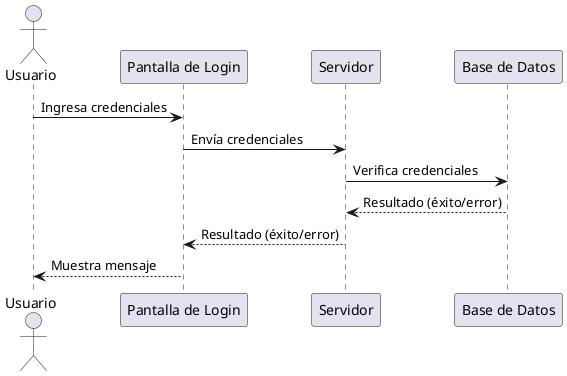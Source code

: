 @startuml "Diagrama"
actor Usuario
participant "Pantalla de Login" as Login
participant Servidor
participant "Base de Datos" as DB

Usuario -> Login: Ingresa credenciales
Login -> Servidor: Envía credenciales
Servidor -> DB: Verifica credenciales
DB --> Servidor: Resultado (éxito/error)
Servidor --> Login: Resultado (éxito/error)
Login --> Usuario: Muestra mensaje
@enduml
#Esta en testeo este diagrama, puede ser modificado debido a que no me muestra el diagrama. THANKS